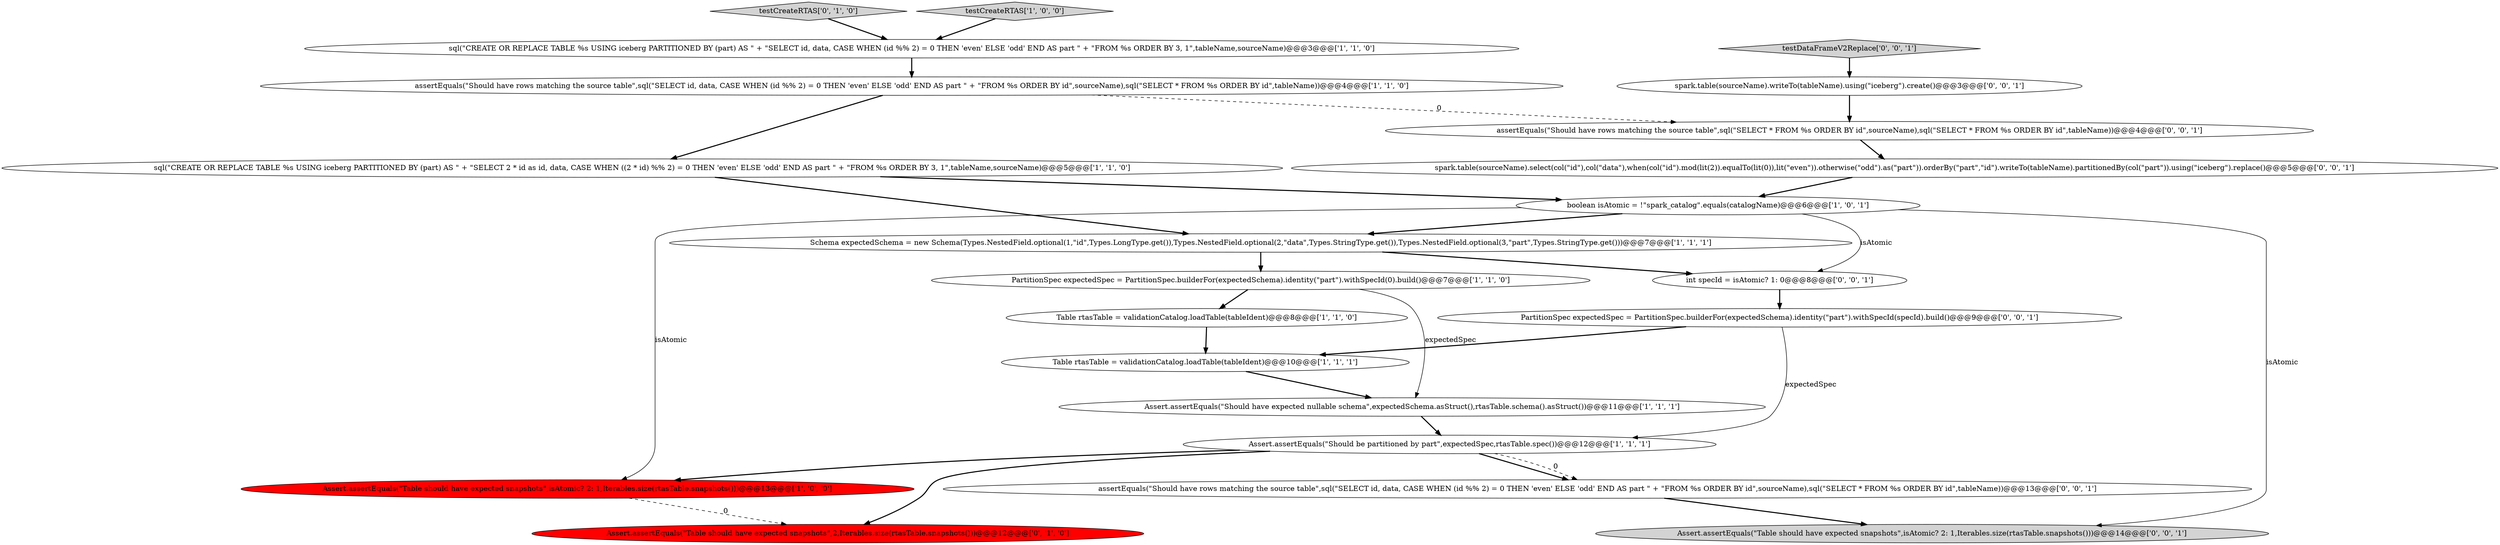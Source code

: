 digraph {
6 [style = filled, label = "Assert.assertEquals(\"Should be partitioned by part\",expectedSpec,rtasTable.spec())@@@12@@@['1', '1', '1']", fillcolor = white, shape = ellipse image = "AAA0AAABBB1BBB"];
2 [style = filled, label = "Schema expectedSchema = new Schema(Types.NestedField.optional(1,\"id\",Types.LongType.get()),Types.NestedField.optional(2,\"data\",Types.StringType.get()),Types.NestedField.optional(3,\"part\",Types.StringType.get()))@@@7@@@['1', '1', '1']", fillcolor = white, shape = ellipse image = "AAA0AAABBB1BBB"];
18 [style = filled, label = "Assert.assertEquals(\"Table should have expected snapshots\",isAtomic? 2: 1,Iterables.size(rtasTable.snapshots()))@@@14@@@['0', '0', '1']", fillcolor = lightgray, shape = ellipse image = "AAA0AAABBB3BBB"];
4 [style = filled, label = "Assert.assertEquals(\"Table should have expected snapshots\",isAtomic? 2: 1,Iterables.size(rtasTable.snapshots()))@@@13@@@['1', '0', '0']", fillcolor = red, shape = ellipse image = "AAA1AAABBB1BBB"];
5 [style = filled, label = "PartitionSpec expectedSpec = PartitionSpec.builderFor(expectedSchema).identity(\"part\").withSpecId(0).build()@@@7@@@['1', '1', '0']", fillcolor = white, shape = ellipse image = "AAA0AAABBB1BBB"];
16 [style = filled, label = "spark.table(sourceName).writeTo(tableName).using(\"iceberg\").create()@@@3@@@['0', '0', '1']", fillcolor = white, shape = ellipse image = "AAA0AAABBB3BBB"];
13 [style = filled, label = "testCreateRTAS['0', '1', '0']", fillcolor = lightgray, shape = diamond image = "AAA0AAABBB2BBB"];
15 [style = filled, label = "int specId = isAtomic? 1: 0@@@8@@@['0', '0', '1']", fillcolor = white, shape = ellipse image = "AAA0AAABBB3BBB"];
8 [style = filled, label = "Table rtasTable = validationCatalog.loadTable(tableIdent)@@@8@@@['1', '1', '0']", fillcolor = white, shape = ellipse image = "AAA0AAABBB1BBB"];
17 [style = filled, label = "assertEquals(\"Should have rows matching the source table\",sql(\"SELECT id, data, CASE WHEN (id %% 2) = 0 THEN 'even' ELSE 'odd' END AS part \" + \"FROM %s ORDER BY id\",sourceName),sql(\"SELECT * FROM %s ORDER BY id\",tableName))@@@13@@@['0', '0', '1']", fillcolor = white, shape = ellipse image = "AAA0AAABBB3BBB"];
21 [style = filled, label = "spark.table(sourceName).select(col(\"id\"),col(\"data\"),when(col(\"id\").mod(lit(2)).equalTo(lit(0)),lit(\"even\")).otherwise(\"odd\").as(\"part\")).orderBy(\"part\",\"id\").writeTo(tableName).partitionedBy(col(\"part\")).using(\"iceberg\").replace()@@@5@@@['0', '0', '1']", fillcolor = white, shape = ellipse image = "AAA0AAABBB3BBB"];
9 [style = filled, label = "sql(\"CREATE OR REPLACE TABLE %s USING iceberg PARTITIONED BY (part) AS \" + \"SELECT id, data, CASE WHEN (id %% 2) = 0 THEN 'even' ELSE 'odd' END AS part \" + \"FROM %s ORDER BY 3, 1\",tableName,sourceName)@@@3@@@['1', '1', '0']", fillcolor = white, shape = ellipse image = "AAA0AAABBB1BBB"];
1 [style = filled, label = "sql(\"CREATE OR REPLACE TABLE %s USING iceberg PARTITIONED BY (part) AS \" + \"SELECT 2 * id as id, data, CASE WHEN ((2 * id) %% 2) = 0 THEN 'even' ELSE 'odd' END AS part \" + \"FROM %s ORDER BY 3, 1\",tableName,sourceName)@@@5@@@['1', '1', '0']", fillcolor = white, shape = ellipse image = "AAA0AAABBB1BBB"];
3 [style = filled, label = "Assert.assertEquals(\"Should have expected nullable schema\",expectedSchema.asStruct(),rtasTable.schema().asStruct())@@@11@@@['1', '1', '1']", fillcolor = white, shape = ellipse image = "AAA0AAABBB1BBB"];
7 [style = filled, label = "assertEquals(\"Should have rows matching the source table\",sql(\"SELECT id, data, CASE WHEN (id %% 2) = 0 THEN 'even' ELSE 'odd' END AS part \" + \"FROM %s ORDER BY id\",sourceName),sql(\"SELECT * FROM %s ORDER BY id\",tableName))@@@4@@@['1', '1', '0']", fillcolor = white, shape = ellipse image = "AAA0AAABBB1BBB"];
10 [style = filled, label = "testCreateRTAS['1', '0', '0']", fillcolor = lightgray, shape = diamond image = "AAA0AAABBB1BBB"];
0 [style = filled, label = "boolean isAtomic = !\"spark_catalog\".equals(catalogName)@@@6@@@['1', '0', '1']", fillcolor = white, shape = ellipse image = "AAA0AAABBB1BBB"];
12 [style = filled, label = "Assert.assertEquals(\"Table should have expected snapshots\",2,Iterables.size(rtasTable.snapshots()))@@@12@@@['0', '1', '0']", fillcolor = red, shape = ellipse image = "AAA1AAABBB2BBB"];
11 [style = filled, label = "Table rtasTable = validationCatalog.loadTable(tableIdent)@@@10@@@['1', '1', '1']", fillcolor = white, shape = ellipse image = "AAA0AAABBB1BBB"];
19 [style = filled, label = "testDataFrameV2Replace['0', '0', '1']", fillcolor = lightgray, shape = diamond image = "AAA0AAABBB3BBB"];
20 [style = filled, label = "assertEquals(\"Should have rows matching the source table\",sql(\"SELECT * FROM %s ORDER BY id\",sourceName),sql(\"SELECT * FROM %s ORDER BY id\",tableName))@@@4@@@['0', '0', '1']", fillcolor = white, shape = ellipse image = "AAA0AAABBB3BBB"];
14 [style = filled, label = "PartitionSpec expectedSpec = PartitionSpec.builderFor(expectedSchema).identity(\"part\").withSpecId(specId).build()@@@9@@@['0', '0', '1']", fillcolor = white, shape = ellipse image = "AAA0AAABBB3BBB"];
6->17 [style = bold, label=""];
5->8 [style = bold, label=""];
7->1 [style = bold, label=""];
21->0 [style = bold, label=""];
15->14 [style = bold, label=""];
0->18 [style = solid, label="isAtomic"];
0->2 [style = bold, label=""];
14->6 [style = solid, label="expectedSpec"];
7->20 [style = dashed, label="0"];
3->6 [style = bold, label=""];
6->17 [style = dashed, label="0"];
1->0 [style = bold, label=""];
9->7 [style = bold, label=""];
4->12 [style = dashed, label="0"];
19->16 [style = bold, label=""];
20->21 [style = bold, label=""];
0->4 [style = solid, label="isAtomic"];
5->3 [style = solid, label="expectedSpec"];
6->4 [style = bold, label=""];
0->15 [style = solid, label="isAtomic"];
11->3 [style = bold, label=""];
2->15 [style = bold, label=""];
10->9 [style = bold, label=""];
1->2 [style = bold, label=""];
13->9 [style = bold, label=""];
16->20 [style = bold, label=""];
8->11 [style = bold, label=""];
14->11 [style = bold, label=""];
17->18 [style = bold, label=""];
2->5 [style = bold, label=""];
6->12 [style = bold, label=""];
}
